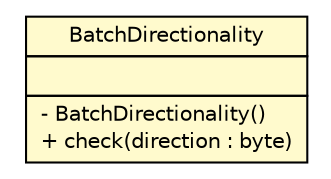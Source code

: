 #!/usr/local/bin/dot
#
# Class diagram 
# Generated by UMLGraph version R5_6 (http://www.umlgraph.org/)
#

digraph G {
	edge [fontname="Helvetica",fontsize=10,labelfontname="Helvetica",labelfontsize=10];
	node [fontname="Helvetica",fontsize=10,shape=plaintext];
	nodesep=0.25;
	ranksep=0.5;
	// org.ietf.nea.pb.validate.rules.BatchDirectionality
	c24052 [label=<<table title="org.ietf.nea.pb.validate.rules.BatchDirectionality" border="0" cellborder="1" cellspacing="0" cellpadding="2" port="p" bgcolor="lemonChiffon" href="./BatchDirectionality.html">
		<tr><td><table border="0" cellspacing="0" cellpadding="1">
<tr><td align="center" balign="center"> BatchDirectionality </td></tr>
		</table></td></tr>
		<tr><td><table border="0" cellspacing="0" cellpadding="1">
<tr><td align="left" balign="left">  </td></tr>
		</table></td></tr>
		<tr><td><table border="0" cellspacing="0" cellpadding="1">
<tr><td align="left" balign="left"> - BatchDirectionality() </td></tr>
<tr><td align="left" balign="left"> + check(direction : byte) </td></tr>
		</table></td></tr>
		</table>>, URL="./BatchDirectionality.html", fontname="Helvetica", fontcolor="black", fontsize=10.0];
}

